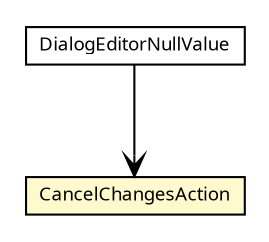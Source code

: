 #!/usr/local/bin/dot
#
# Class diagram 
# Generated by UMLGraph version R5_6 (http://www.umlgraph.org/)
#

digraph G {
	edge [fontname="Trebuchet MS",fontsize=10,labelfontname="Trebuchet MS",labelfontsize=10];
	node [fontname="Trebuchet MS",fontsize=10,shape=plaintext];
	nodesep=0.25;
	ranksep=0.5;
	// se.cambio.cds.openehr.view.dialogs.DialogEditorNullValue
	c149646 [label=<<table title="se.cambio.cds.openehr.view.dialogs.DialogEditorNullValue" border="0" cellborder="1" cellspacing="0" cellpadding="2" port="p" href="./DialogEditorNullValue.html">
		<tr><td><table border="0" cellspacing="0" cellpadding="1">
<tr><td align="center" balign="center"><font face="Trebuchet MS"> DialogEditorNullValue </font></td></tr>
		</table></td></tr>
		</table>>, URL="./DialogEditorNullValue.html", fontname="Trebuchet MS", fontcolor="black", fontsize=9.0];
	// se.cambio.cds.openehr.view.dialogs.DialogEditorNullValue.CancelChangesAction
	c149647 [label=<<table title="se.cambio.cds.openehr.view.dialogs.DialogEditorNullValue.CancelChangesAction" border="0" cellborder="1" cellspacing="0" cellpadding="2" port="p" bgcolor="lemonChiffon" href="./DialogEditorNullValue.CancelChangesAction.html">
		<tr><td><table border="0" cellspacing="0" cellpadding="1">
<tr><td align="center" balign="center"><font face="Trebuchet MS"> CancelChangesAction </font></td></tr>
		</table></td></tr>
		</table>>, URL="./DialogEditorNullValue.CancelChangesAction.html", fontname="Trebuchet MS", fontcolor="black", fontsize=9.0];
	// se.cambio.cds.openehr.view.dialogs.DialogEditorNullValue NAVASSOC se.cambio.cds.openehr.view.dialogs.DialogEditorNullValue.CancelChangesAction
	c149646:p -> c149647:p [taillabel="", label="", headlabel="", fontname="Trebuchet MS", fontcolor="black", fontsize=10.0, color="black", arrowhead=open];
}

